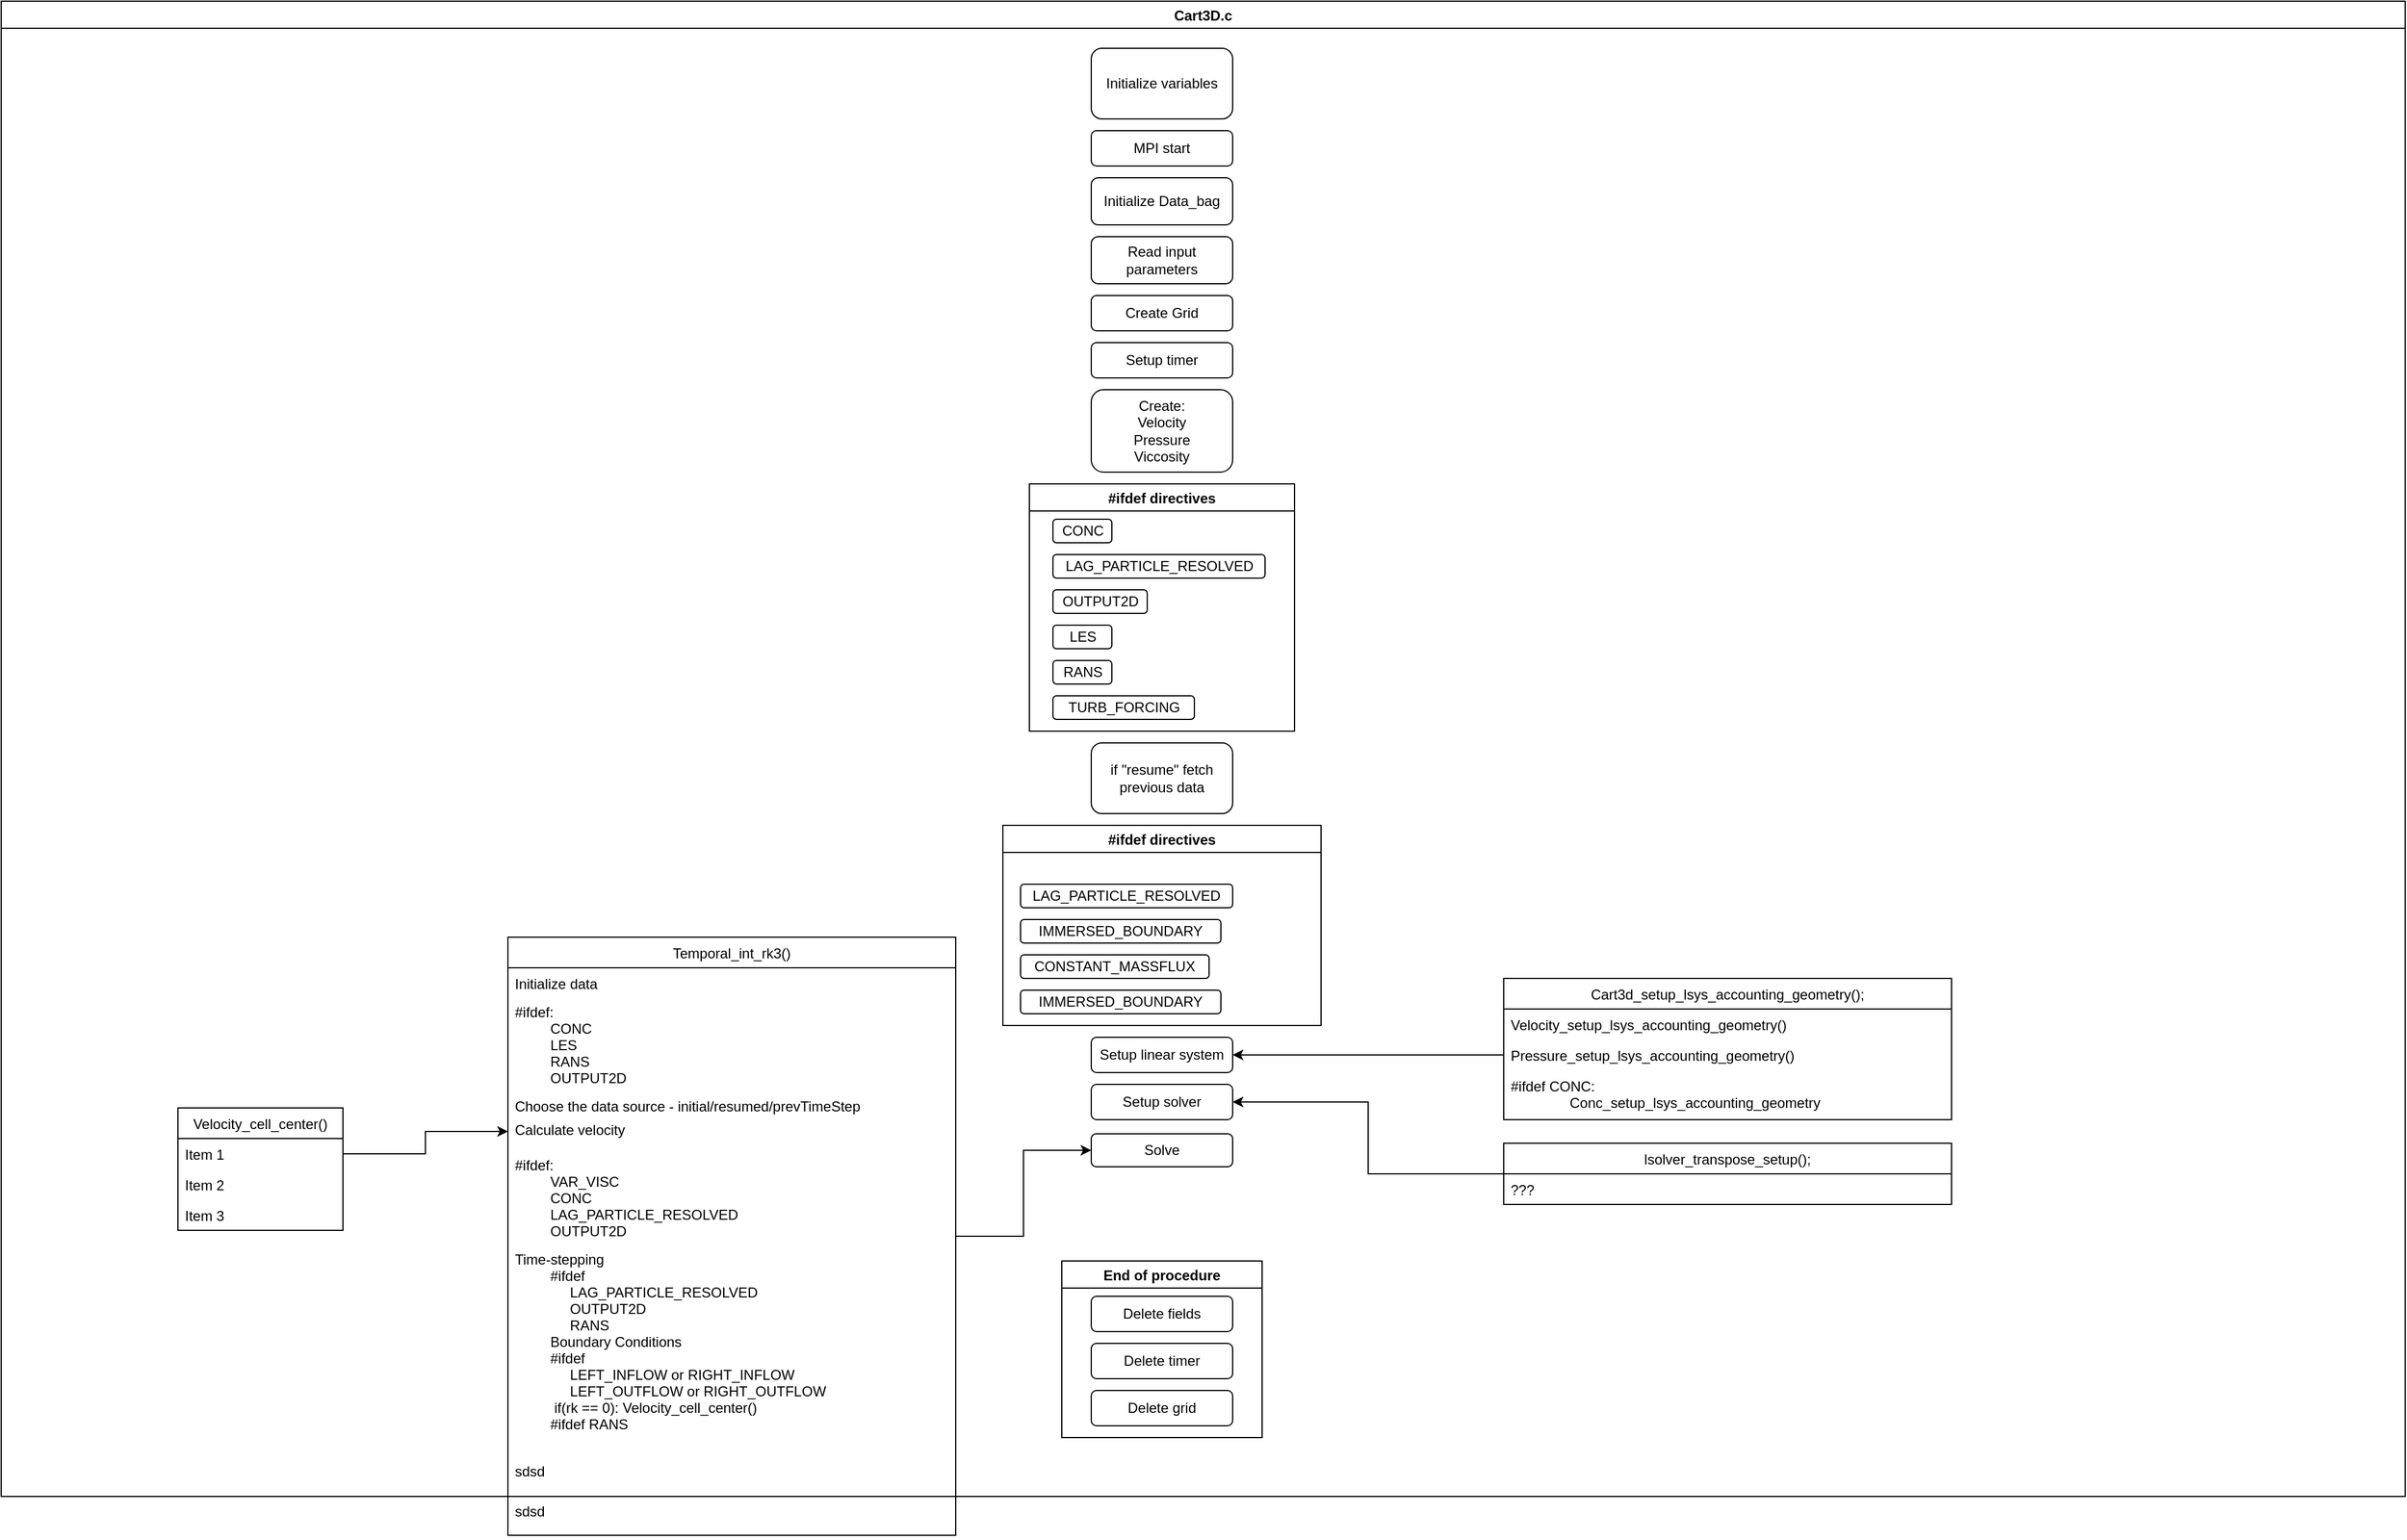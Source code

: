 <mxfile version="13.6.3" type="github">
  <diagram id="1NkAsfH9KzE3saYKE_k4" name="Page-1">
    <mxGraphModel dx="2205" dy="776" grid="1" gridSize="10" guides="1" tooltips="1" connect="1" arrows="1" fold="1" page="1" pageScale="1" pageWidth="850" pageHeight="1100" math="0" shadow="0">
      <root>
        <mxCell id="0" />
        <mxCell id="1" parent="0" />
        <mxCell id="Mnvv_WwJ39rHPu0QQhqr-1" value="Cart3D.c" style="swimlane;" parent="1" vertex="1">
          <mxGeometry x="-830" y="70" width="2040" height="1270" as="geometry" />
        </mxCell>
        <mxCell id="Mnvv_WwJ39rHPu0QQhqr-2" value="Initialize variables" style="rounded=1;whiteSpace=wrap;html=1;" parent="Mnvv_WwJ39rHPu0QQhqr-1" vertex="1">
          <mxGeometry x="925" y="40" width="120" height="60" as="geometry" />
        </mxCell>
        <mxCell id="Mnvv_WwJ39rHPu0QQhqr-3" value="MPI start" style="rounded=1;whiteSpace=wrap;html=1;" parent="Mnvv_WwJ39rHPu0QQhqr-1" vertex="1">
          <mxGeometry x="925" y="110" width="120" height="30" as="geometry" />
        </mxCell>
        <mxCell id="Mnvv_WwJ39rHPu0QQhqr-4" value="&lt;div&gt;Initialize Data_bag&lt;/div&gt;" style="rounded=1;whiteSpace=wrap;html=1;" parent="Mnvv_WwJ39rHPu0QQhqr-1" vertex="1">
          <mxGeometry x="925" y="150" width="120" height="40" as="geometry" />
        </mxCell>
        <mxCell id="Mnvv_WwJ39rHPu0QQhqr-5" value="&lt;div&gt;Read input parameters&lt;/div&gt;" style="rounded=1;whiteSpace=wrap;html=1;" parent="Mnvv_WwJ39rHPu0QQhqr-1" vertex="1">
          <mxGeometry x="925" y="200" width="120" height="40" as="geometry" />
        </mxCell>
        <mxCell id="Mnvv_WwJ39rHPu0QQhqr-6" value="&lt;div&gt;Create Grid&lt;/div&gt;" style="rounded=1;whiteSpace=wrap;html=1;" parent="Mnvv_WwJ39rHPu0QQhqr-1" vertex="1">
          <mxGeometry x="925" y="250" width="120" height="30" as="geometry" />
        </mxCell>
        <mxCell id="Mnvv_WwJ39rHPu0QQhqr-7" value="&lt;div&gt;Setup timer&lt;/div&gt;" style="rounded=1;whiteSpace=wrap;html=1;" parent="Mnvv_WwJ39rHPu0QQhqr-1" vertex="1">
          <mxGeometry x="925" y="290" width="120" height="30" as="geometry" />
        </mxCell>
        <mxCell id="Mnvv_WwJ39rHPu0QQhqr-8" value="&lt;div&gt;Create:&lt;/div&gt;&lt;div&gt;Velocity&lt;/div&gt;&lt;div&gt;Pressure&lt;/div&gt;&lt;div&gt;Viccosity&lt;br&gt;&lt;/div&gt;" style="rounded=1;whiteSpace=wrap;html=1;" parent="Mnvv_WwJ39rHPu0QQhqr-1" vertex="1">
          <mxGeometry x="925" y="330" width="120" height="70" as="geometry" />
        </mxCell>
        <mxCell id="Mnvv_WwJ39rHPu0QQhqr-9" value="#ifdef directives" style="swimlane;" parent="Mnvv_WwJ39rHPu0QQhqr-1" vertex="1">
          <mxGeometry x="872.5" y="410" width="225" height="210" as="geometry" />
        </mxCell>
        <mxCell id="Mnvv_WwJ39rHPu0QQhqr-10" value="CONC" style="rounded=1;whiteSpace=wrap;html=1;" parent="Mnvv_WwJ39rHPu0QQhqr-9" vertex="1">
          <mxGeometry x="20" y="30" width="50" height="20" as="geometry" />
        </mxCell>
        <mxCell id="Mnvv_WwJ39rHPu0QQhqr-11" value="LAG_PARTICLE_RESOLVED" style="rounded=1;whiteSpace=wrap;html=1;" parent="Mnvv_WwJ39rHPu0QQhqr-9" vertex="1">
          <mxGeometry x="20" y="60" width="180" height="20" as="geometry" />
        </mxCell>
        <mxCell id="Mnvv_WwJ39rHPu0QQhqr-12" value="OUTPUT2D" style="rounded=1;whiteSpace=wrap;html=1;" parent="Mnvv_WwJ39rHPu0QQhqr-9" vertex="1">
          <mxGeometry x="20" y="90" width="80" height="20" as="geometry" />
        </mxCell>
        <mxCell id="Mnvv_WwJ39rHPu0QQhqr-14" value="LES" style="rounded=1;whiteSpace=wrap;html=1;" parent="Mnvv_WwJ39rHPu0QQhqr-9" vertex="1">
          <mxGeometry x="20" y="120" width="50" height="20" as="geometry" />
        </mxCell>
        <mxCell id="Mnvv_WwJ39rHPu0QQhqr-13" value="RANS" style="rounded=1;whiteSpace=wrap;html=1;" parent="Mnvv_WwJ39rHPu0QQhqr-9" vertex="1">
          <mxGeometry x="20" y="150" width="50" height="20" as="geometry" />
        </mxCell>
        <mxCell id="Mnvv_WwJ39rHPu0QQhqr-17" value="TURB_FORCING" style="rounded=1;whiteSpace=wrap;html=1;" parent="Mnvv_WwJ39rHPu0QQhqr-9" vertex="1">
          <mxGeometry x="20" y="180" width="120" height="20" as="geometry" />
        </mxCell>
        <mxCell id="BQN_1DTDuwJgb3e3rP3L-50" value="Temporal_int_rk3()" style="swimlane;fontStyle=0;childLayout=stackLayout;horizontal=1;startSize=26;fillColor=none;horizontalStack=0;resizeParent=1;resizeParentMax=0;resizeLast=0;collapsible=1;marginBottom=0;" vertex="1" parent="Mnvv_WwJ39rHPu0QQhqr-1">
          <mxGeometry x="430" y="795" width="380" height="508" as="geometry">
            <mxRectangle x="20" y="880" width="190" height="26" as="alternateBounds" />
          </mxGeometry>
        </mxCell>
        <mxCell id="BQN_1DTDuwJgb3e3rP3L-51" value="Initialize data" style="text;strokeColor=none;fillColor=none;align=left;verticalAlign=top;spacingLeft=4;spacingRight=4;overflow=hidden;rotatable=0;points=[[0,0.5],[1,0.5]];portConstraint=eastwest;" vertex="1" parent="BQN_1DTDuwJgb3e3rP3L-50">
          <mxGeometry y="26" width="380" height="24" as="geometry" />
        </mxCell>
        <mxCell id="BQN_1DTDuwJgb3e3rP3L-58" value="#ifdef:&#xa;         CONC&#xa;         LES&#xa;         RANS&#xa;         OUTPUT2D&#xa;&#xa;" style="text;strokeColor=none;fillColor=none;align=left;verticalAlign=top;spacingLeft=4;spacingRight=4;overflow=hidden;rotatable=0;points=[[0,0.5],[1,0.5]];portConstraint=eastwest;" vertex="1" parent="BQN_1DTDuwJgb3e3rP3L-50">
          <mxGeometry y="50" width="380" height="80" as="geometry" />
        </mxCell>
        <mxCell id="BQN_1DTDuwJgb3e3rP3L-59" value="Choose the data source - initial/resumed/prevTimeStep" style="text;strokeColor=none;fillColor=none;align=left;verticalAlign=top;spacingLeft=4;spacingRight=4;overflow=hidden;rotatable=0;points=[[0,0.5],[1,0.5]];portConstraint=eastwest;" vertex="1" parent="BQN_1DTDuwJgb3e3rP3L-50">
          <mxGeometry y="130" width="380" height="20" as="geometry" />
        </mxCell>
        <mxCell id="BQN_1DTDuwJgb3e3rP3L-60" value="Calculate velocity" style="text;strokeColor=none;fillColor=none;align=left;verticalAlign=top;spacingLeft=4;spacingRight=4;overflow=hidden;rotatable=0;points=[[0,0.5],[1,0.5]];portConstraint=eastwest;" vertex="1" parent="BQN_1DTDuwJgb3e3rP3L-50">
          <mxGeometry y="150" width="380" height="30" as="geometry" />
        </mxCell>
        <mxCell id="BQN_1DTDuwJgb3e3rP3L-61" value="#ifdef:&#xa;         VAR_VISC&#xa;         CONC&#xa;         LAG_PARTICLE_RESOLVED&#xa;         OUTPUT2D&#xa;" style="text;strokeColor=none;fillColor=none;align=left;verticalAlign=top;spacingLeft=4;spacingRight=4;overflow=hidden;rotatable=0;points=[[0,0.5],[1,0.5]];portConstraint=eastwest;" vertex="1" parent="BQN_1DTDuwJgb3e3rP3L-50">
          <mxGeometry y="180" width="380" height="80" as="geometry" />
        </mxCell>
        <mxCell id="BQN_1DTDuwJgb3e3rP3L-67" value="Time-stepping&#xa;         #ifdef&#xa;              LAG_PARTICLE_RESOLVED&#xa;              OUTPUT2D&#xa;              RANS&#xa;         Boundary Conditions&#xa;         #ifdef&#xa;              LEFT_INFLOW or RIGHT_INFLOW&#xa;              LEFT_OUTFLOW or RIGHT_OUTFLOW&#xa;          if(rk == 0): Velocity_cell_center()&#xa;         #ifdef RANS&#xa;&#xa;" style="text;strokeColor=none;fillColor=none;align=left;verticalAlign=top;spacingLeft=4;spacingRight=4;overflow=hidden;rotatable=0;points=[[0,0.5],[1,0.5]];portConstraint=eastwest;" vertex="1" parent="BQN_1DTDuwJgb3e3rP3L-50">
          <mxGeometry y="260" width="380" height="180" as="geometry" />
        </mxCell>
        <mxCell id="BQN_1DTDuwJgb3e3rP3L-68" value="sdsd" style="text;strokeColor=none;fillColor=none;align=left;verticalAlign=top;spacingLeft=4;spacingRight=4;overflow=hidden;rotatable=0;points=[[0,0.5],[1,0.5]];portConstraint=eastwest;" vertex="1" parent="BQN_1DTDuwJgb3e3rP3L-50">
          <mxGeometry y="440" width="380" height="34" as="geometry" />
        </mxCell>
        <mxCell id="BQN_1DTDuwJgb3e3rP3L-69" value="sdsd" style="text;strokeColor=none;fillColor=none;align=left;verticalAlign=top;spacingLeft=4;spacingRight=4;overflow=hidden;rotatable=0;points=[[0,0.5],[1,0.5]];portConstraint=eastwest;" vertex="1" parent="BQN_1DTDuwJgb3e3rP3L-50">
          <mxGeometry y="474" width="380" height="34" as="geometry" />
        </mxCell>
        <mxCell id="BQN_1DTDuwJgb3e3rP3L-62" value="Velocity_cell_center()" style="swimlane;fontStyle=0;childLayout=stackLayout;horizontal=1;startSize=26;fillColor=none;horizontalStack=0;resizeParent=1;resizeParentMax=0;resizeLast=0;collapsible=1;marginBottom=0;" vertex="1" parent="Mnvv_WwJ39rHPu0QQhqr-1">
          <mxGeometry x="150" y="940" width="140" height="104" as="geometry" />
        </mxCell>
        <mxCell id="BQN_1DTDuwJgb3e3rP3L-63" value="Item 1" style="text;strokeColor=none;fillColor=none;align=left;verticalAlign=top;spacingLeft=4;spacingRight=4;overflow=hidden;rotatable=0;points=[[0,0.5],[1,0.5]];portConstraint=eastwest;" vertex="1" parent="BQN_1DTDuwJgb3e3rP3L-62">
          <mxGeometry y="26" width="140" height="26" as="geometry" />
        </mxCell>
        <mxCell id="BQN_1DTDuwJgb3e3rP3L-64" value="Item 2" style="text;strokeColor=none;fillColor=none;align=left;verticalAlign=top;spacingLeft=4;spacingRight=4;overflow=hidden;rotatable=0;points=[[0,0.5],[1,0.5]];portConstraint=eastwest;" vertex="1" parent="BQN_1DTDuwJgb3e3rP3L-62">
          <mxGeometry y="52" width="140" height="26" as="geometry" />
        </mxCell>
        <mxCell id="BQN_1DTDuwJgb3e3rP3L-65" value="Item 3" style="text;strokeColor=none;fillColor=none;align=left;verticalAlign=top;spacingLeft=4;spacingRight=4;overflow=hidden;rotatable=0;points=[[0,0.5],[1,0.5]];portConstraint=eastwest;" vertex="1" parent="BQN_1DTDuwJgb3e3rP3L-62">
          <mxGeometry y="78" width="140" height="26" as="geometry" />
        </mxCell>
        <mxCell id="BQN_1DTDuwJgb3e3rP3L-43" value="lsolver_transpose_setup();" style="swimlane;fontStyle=0;childLayout=stackLayout;horizontal=1;startSize=26;fillColor=none;horizontalStack=0;resizeParent=1;resizeParentMax=0;resizeLast=0;collapsible=1;marginBottom=0;" vertex="1" parent="Mnvv_WwJ39rHPu0QQhqr-1">
          <mxGeometry x="1275" y="970" width="380" height="52" as="geometry" />
        </mxCell>
        <mxCell id="BQN_1DTDuwJgb3e3rP3L-44" value="???" style="text;strokeColor=none;fillColor=none;align=left;verticalAlign=top;spacingLeft=4;spacingRight=4;overflow=hidden;rotatable=0;points=[[0,0.5],[1,0.5]];portConstraint=eastwest;" vertex="1" parent="BQN_1DTDuwJgb3e3rP3L-43">
          <mxGeometry y="26" width="380" height="26" as="geometry" />
        </mxCell>
        <mxCell id="BQN_1DTDuwJgb3e3rP3L-38" value="Cart3d_setup_lsys_accounting_geometry();" style="swimlane;fontStyle=0;childLayout=stackLayout;horizontal=1;startSize=26;fillColor=none;horizontalStack=0;resizeParent=1;resizeParentMax=0;resizeLast=0;collapsible=1;marginBottom=0;" vertex="1" parent="Mnvv_WwJ39rHPu0QQhqr-1">
          <mxGeometry x="1275" y="830" width="380" height="120" as="geometry" />
        </mxCell>
        <mxCell id="BQN_1DTDuwJgb3e3rP3L-39" value="Velocity_setup_lsys_accounting_geometry()&#xa;" style="text;strokeColor=none;fillColor=none;align=left;verticalAlign=top;spacingLeft=4;spacingRight=4;overflow=hidden;rotatable=0;points=[[0,0.5],[1,0.5]];portConstraint=eastwest;" vertex="1" parent="BQN_1DTDuwJgb3e3rP3L-38">
          <mxGeometry y="26" width="380" height="26" as="geometry" />
        </mxCell>
        <mxCell id="BQN_1DTDuwJgb3e3rP3L-40" value="Pressure_setup_lsys_accounting_geometry()" style="text;strokeColor=none;fillColor=none;align=left;verticalAlign=top;spacingLeft=4;spacingRight=4;overflow=hidden;rotatable=0;points=[[0,0.5],[1,0.5]];portConstraint=eastwest;" vertex="1" parent="BQN_1DTDuwJgb3e3rP3L-38">
          <mxGeometry y="52" width="380" height="26" as="geometry" />
        </mxCell>
        <mxCell id="BQN_1DTDuwJgb3e3rP3L-41" value="#ifdef CONC:&#xa;               Conc_setup_lsys_accounting_geometry" style="text;strokeColor=none;fillColor=none;align=left;verticalAlign=top;spacingLeft=4;spacingRight=4;overflow=hidden;rotatable=0;points=[[0,0.5],[1,0.5]];portConstraint=eastwest;" vertex="1" parent="BQN_1DTDuwJgb3e3rP3L-38">
          <mxGeometry y="78" width="380" height="42" as="geometry" />
        </mxCell>
        <mxCell id="Mnvv_WwJ39rHPu0QQhqr-36" value="if &quot;resume&quot; fetch previous data" style="rounded=1;whiteSpace=wrap;html=1;" parent="Mnvv_WwJ39rHPu0QQhqr-1" vertex="1">
          <mxGeometry x="925" y="630" width="120" height="60" as="geometry" />
        </mxCell>
        <mxCell id="BQN_1DTDuwJgb3e3rP3L-1" value="#ifdef directives" style="swimlane;" vertex="1" parent="Mnvv_WwJ39rHPu0QQhqr-1">
          <mxGeometry x="850" y="700" width="270" height="170" as="geometry" />
        </mxCell>
        <mxCell id="BQN_1DTDuwJgb3e3rP3L-2" value="IMMERSED_BOUNDARY" style="rounded=1;whiteSpace=wrap;html=1;" vertex="1" parent="BQN_1DTDuwJgb3e3rP3L-1">
          <mxGeometry x="15" y="80" width="170" height="20" as="geometry" />
        </mxCell>
        <mxCell id="BQN_1DTDuwJgb3e3rP3L-3" value="LAG_PARTICLE_RESOLVED" style="rounded=1;whiteSpace=wrap;html=1;" vertex="1" parent="BQN_1DTDuwJgb3e3rP3L-1">
          <mxGeometry x="15" y="50" width="180" height="20" as="geometry" />
        </mxCell>
        <mxCell id="Mnvv_WwJ39rHPu0QQhqr-21" value="CONSTANT_MASSFLUX" style="rounded=1;whiteSpace=wrap;html=1;" parent="BQN_1DTDuwJgb3e3rP3L-1" vertex="1">
          <mxGeometry x="15" y="110" width="160" height="20" as="geometry" />
        </mxCell>
        <mxCell id="BQN_1DTDuwJgb3e3rP3L-4" value="IMMERSED_BOUNDARY" style="rounded=1;whiteSpace=wrap;html=1;" vertex="1" parent="BQN_1DTDuwJgb3e3rP3L-1">
          <mxGeometry x="15" y="140" width="170" height="20" as="geometry" />
        </mxCell>
        <mxCell id="BQN_1DTDuwJgb3e3rP3L-52" style="edgeStyle=orthogonalEdgeStyle;rounded=0;orthogonalLoop=1;jettySize=auto;html=1;entryX=0;entryY=0.5;entryDx=0;entryDy=0;" edge="1" parent="Mnvv_WwJ39rHPu0QQhqr-1" source="BQN_1DTDuwJgb3e3rP3L-50" target="BQN_1DTDuwJgb3e3rP3L-47">
          <mxGeometry relative="1" as="geometry" />
        </mxCell>
        <mxCell id="BQN_1DTDuwJgb3e3rP3L-5" value="Setup linear system" style="rounded=1;whiteSpace=wrap;html=1;" vertex="1" parent="Mnvv_WwJ39rHPu0QQhqr-1">
          <mxGeometry x="925" y="880" width="120" height="30" as="geometry" />
        </mxCell>
        <mxCell id="BQN_1DTDuwJgb3e3rP3L-6" value="Setup solver" style="rounded=1;whiteSpace=wrap;html=1;" vertex="1" parent="Mnvv_WwJ39rHPu0QQhqr-1">
          <mxGeometry x="925" y="920" width="120" height="30" as="geometry" />
        </mxCell>
        <mxCell id="BQN_1DTDuwJgb3e3rP3L-48" style="edgeStyle=orthogonalEdgeStyle;rounded=0;orthogonalLoop=1;jettySize=auto;html=1;entryX=1;entryY=0.5;entryDx=0;entryDy=0;" edge="1" parent="Mnvv_WwJ39rHPu0QQhqr-1" source="BQN_1DTDuwJgb3e3rP3L-43" target="BQN_1DTDuwJgb3e3rP3L-6">
          <mxGeometry relative="1" as="geometry" />
        </mxCell>
        <mxCell id="BQN_1DTDuwJgb3e3rP3L-7" value="End of procedure" style="swimlane;" vertex="1" parent="Mnvv_WwJ39rHPu0QQhqr-1">
          <mxGeometry x="900" y="1070" width="170" height="150" as="geometry" />
        </mxCell>
        <mxCell id="BQN_1DTDuwJgb3e3rP3L-8" value="Delete fields" style="rounded=1;whiteSpace=wrap;html=1;" vertex="1" parent="BQN_1DTDuwJgb3e3rP3L-7">
          <mxGeometry x="25" y="30" width="120" height="30" as="geometry" />
        </mxCell>
        <mxCell id="BQN_1DTDuwJgb3e3rP3L-34" value="Delete timer" style="rounded=1;whiteSpace=wrap;html=1;" vertex="1" parent="BQN_1DTDuwJgb3e3rP3L-7">
          <mxGeometry x="25" y="70" width="120" height="30" as="geometry" />
        </mxCell>
        <mxCell id="BQN_1DTDuwJgb3e3rP3L-35" value="Delete grid" style="rounded=1;whiteSpace=wrap;html=1;" vertex="1" parent="BQN_1DTDuwJgb3e3rP3L-7">
          <mxGeometry x="25" y="110" width="120" height="30" as="geometry" />
        </mxCell>
        <mxCell id="BQN_1DTDuwJgb3e3rP3L-42" style="edgeStyle=orthogonalEdgeStyle;rounded=0;orthogonalLoop=1;jettySize=auto;html=1;entryX=1;entryY=0.5;entryDx=0;entryDy=0;" edge="1" parent="Mnvv_WwJ39rHPu0QQhqr-1" source="BQN_1DTDuwJgb3e3rP3L-40" target="BQN_1DTDuwJgb3e3rP3L-5">
          <mxGeometry relative="1" as="geometry" />
        </mxCell>
        <mxCell id="BQN_1DTDuwJgb3e3rP3L-47" value="Solve" style="rounded=1;whiteSpace=wrap;html=1;" vertex="1" parent="Mnvv_WwJ39rHPu0QQhqr-1">
          <mxGeometry x="925" y="962" width="120" height="28" as="geometry" />
        </mxCell>
        <mxCell id="BQN_1DTDuwJgb3e3rP3L-66" style="edgeStyle=orthogonalEdgeStyle;rounded=0;orthogonalLoop=1;jettySize=auto;html=1;" edge="1" parent="Mnvv_WwJ39rHPu0QQhqr-1" source="BQN_1DTDuwJgb3e3rP3L-63" target="BQN_1DTDuwJgb3e3rP3L-60">
          <mxGeometry relative="1" as="geometry" />
        </mxCell>
      </root>
    </mxGraphModel>
  </diagram>
</mxfile>
